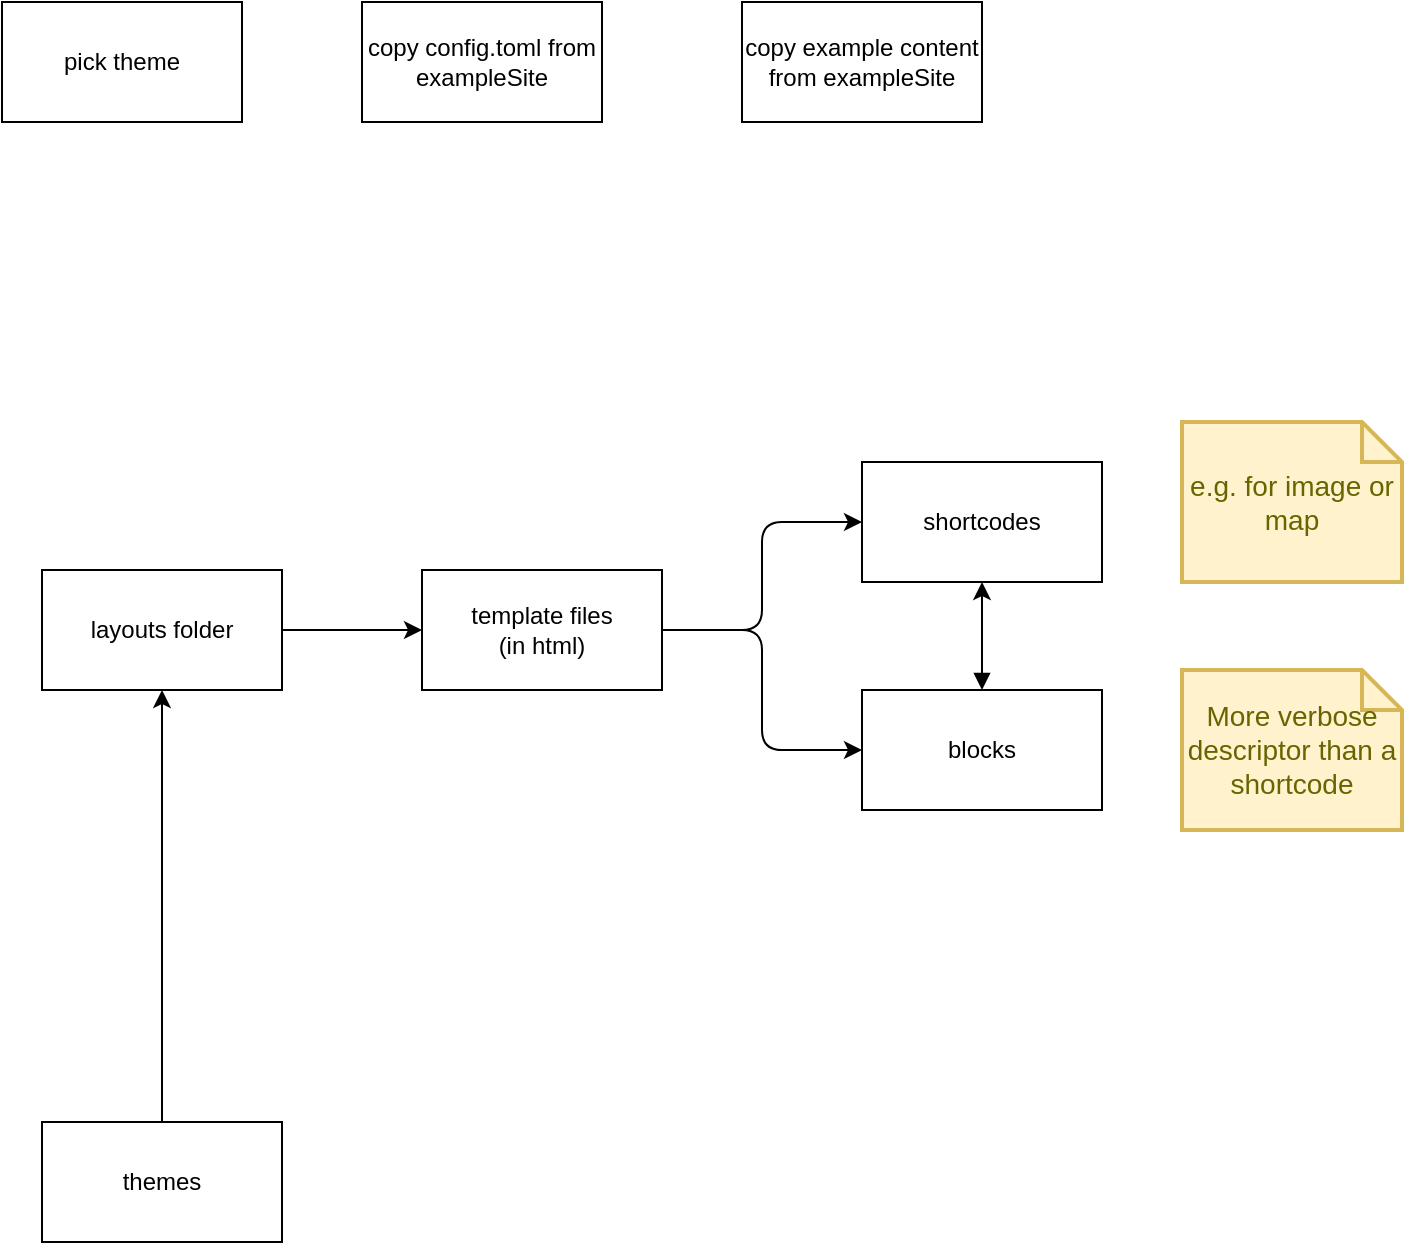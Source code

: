 <mxfile version="14.6.13" type="device"><diagram id="0I4LhottdAZ3ZR-BwV7Y" name="Page-1"><mxGraphModel dx="1422" dy="857" grid="1" gridSize="10" guides="1" tooltips="1" connect="1" arrows="1" fold="1" page="1" pageScale="1" pageWidth="1169" pageHeight="827" math="0" shadow="0"><root><mxCell id="0"/><mxCell id="1" parent="0"/><mxCell id="vrKkKSYU0I6pEU0Vg7lv-9" style="edgeStyle=orthogonalEdgeStyle;rounded=1;orthogonalLoop=1;jettySize=auto;html=1;startArrow=none;startFill=0;endArrow=classic;endFill=1;jumpStyle=arc;" edge="1" parent="1" source="vrKkKSYU0I6pEU0Vg7lv-2" target="vrKkKSYU0I6pEU0Vg7lv-3"><mxGeometry relative="1" as="geometry"/></mxCell><mxCell id="vrKkKSYU0I6pEU0Vg7lv-10" style="edgeStyle=orthogonalEdgeStyle;rounded=1;jumpStyle=arc;orthogonalLoop=1;jettySize=auto;html=1;entryX=0;entryY=0.5;entryDx=0;entryDy=0;startArrow=none;startFill=0;endArrow=classic;endFill=1;" edge="1" parent="1" source="vrKkKSYU0I6pEU0Vg7lv-2" target="vrKkKSYU0I6pEU0Vg7lv-5"><mxGeometry relative="1" as="geometry"/></mxCell><mxCell id="vrKkKSYU0I6pEU0Vg7lv-2" value="template files&lt;br&gt;(in html)" style="rounded=0;whiteSpace=wrap;html=1;" vertex="1" parent="1"><mxGeometry x="340" y="284" width="120" height="60" as="geometry"/></mxCell><mxCell id="vrKkKSYU0I6pEU0Vg7lv-3" value="shortcodes" style="rounded=0;whiteSpace=wrap;html=1;" vertex="1" parent="1"><mxGeometry x="560" y="230" width="120" height="60" as="geometry"/></mxCell><mxCell id="vrKkKSYU0I6pEU0Vg7lv-14" style="edgeStyle=orthogonalEdgeStyle;rounded=1;jumpStyle=arc;orthogonalLoop=1;jettySize=auto;html=1;entryX=0.5;entryY=1;entryDx=0;entryDy=0;startArrow=none;startFill=0;endArrow=classic;endFill=1;" edge="1" parent="1" source="vrKkKSYU0I6pEU0Vg7lv-4" target="vrKkKSYU0I6pEU0Vg7lv-11"><mxGeometry relative="1" as="geometry"/></mxCell><mxCell id="vrKkKSYU0I6pEU0Vg7lv-4" value="themes" style="rounded=0;whiteSpace=wrap;html=1;" vertex="1" parent="1"><mxGeometry x="150" y="560" width="120" height="60" as="geometry"/></mxCell><mxCell id="vrKkKSYU0I6pEU0Vg7lv-8" style="edgeStyle=orthogonalEdgeStyle;rounded=0;orthogonalLoop=1;jettySize=auto;html=1;entryX=0.5;entryY=1;entryDx=0;entryDy=0;startArrow=block;startFill=1;" edge="1" parent="1" source="vrKkKSYU0I6pEU0Vg7lv-5" target="vrKkKSYU0I6pEU0Vg7lv-3"><mxGeometry relative="1" as="geometry"/></mxCell><mxCell id="vrKkKSYU0I6pEU0Vg7lv-5" value="blocks" style="rounded=0;whiteSpace=wrap;html=1;" vertex="1" parent="1"><mxGeometry x="560" y="344" width="120" height="60" as="geometry"/></mxCell><mxCell id="vrKkKSYU0I6pEU0Vg7lv-6" value="More verbose descriptor than a shortcode" style="shape=note;strokeWidth=2;fontSize=14;size=20;whiteSpace=wrap;html=1;fillColor=#fff2cc;strokeColor=#d6b656;fontColor=#666600;" vertex="1" parent="1"><mxGeometry x="720" y="334" width="110.0" height="80" as="geometry"/></mxCell><mxCell id="vrKkKSYU0I6pEU0Vg7lv-7" value="e.g. for image or map" style="shape=note;strokeWidth=2;fontSize=14;size=20;whiteSpace=wrap;html=1;fillColor=#fff2cc;strokeColor=#d6b656;fontColor=#666600;" vertex="1" parent="1"><mxGeometry x="720" y="210" width="110.0" height="80" as="geometry"/></mxCell><mxCell id="vrKkKSYU0I6pEU0Vg7lv-13" style="edgeStyle=orthogonalEdgeStyle;rounded=1;jumpStyle=arc;orthogonalLoop=1;jettySize=auto;html=1;entryX=0;entryY=0.5;entryDx=0;entryDy=0;startArrow=none;startFill=0;endArrow=classic;endFill=1;" edge="1" parent="1" source="vrKkKSYU0I6pEU0Vg7lv-11" target="vrKkKSYU0I6pEU0Vg7lv-2"><mxGeometry relative="1" as="geometry"/></mxCell><mxCell id="vrKkKSYU0I6pEU0Vg7lv-11" value="layouts folder" style="rounded=0;whiteSpace=wrap;html=1;" vertex="1" parent="1"><mxGeometry x="150" y="284" width="120" height="60" as="geometry"/></mxCell><mxCell id="vrKkKSYU0I6pEU0Vg7lv-15" value="pick theme" style="rounded=0;whiteSpace=wrap;html=1;" vertex="1" parent="1"><mxGeometry x="130" width="120" height="60" as="geometry"/></mxCell><mxCell id="vrKkKSYU0I6pEU0Vg7lv-16" value="copy config.toml from exampleSite" style="rounded=0;whiteSpace=wrap;html=1;" vertex="1" parent="1"><mxGeometry x="310" width="120" height="60" as="geometry"/></mxCell><mxCell id="vrKkKSYU0I6pEU0Vg7lv-17" value="copy example content from exampleSite" style="rounded=0;whiteSpace=wrap;html=1;" vertex="1" parent="1"><mxGeometry x="500" width="120" height="60" as="geometry"/></mxCell></root></mxGraphModel></diagram></mxfile>